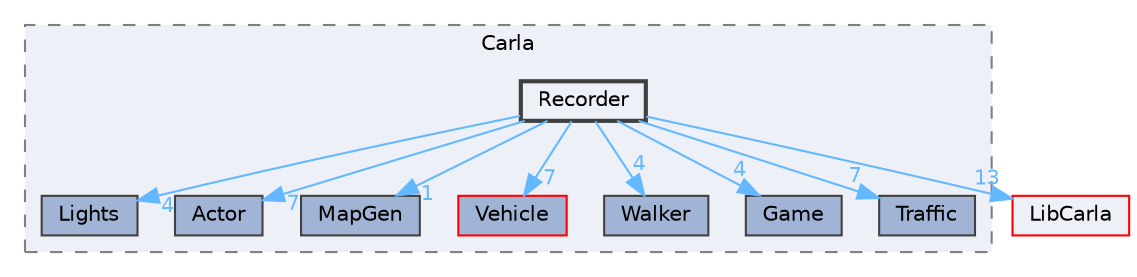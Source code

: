 digraph "Recorder"
{
 // INTERACTIVE_SVG=YES
 // LATEX_PDF_SIZE
  bgcolor="transparent";
  edge [fontname=Helvetica,fontsize=10,labelfontname=Helvetica,labelfontsize=10];
  node [fontname=Helvetica,fontsize=10,shape=box,height=0.2,width=0.4];
  compound=true
  subgraph clusterdir_8fc34afb5f07a67966c78bf5319f94ae {
    graph [ bgcolor="#edf0f7", pencolor="grey50", label="Carla", fontname=Helvetica,fontsize=10 style="filled,dashed", URL="dir_8fc34afb5f07a67966c78bf5319f94ae.html",tooltip=""]
  dir_300f092198dff90fa236d1c5a9b26b0c [label="Lights", fillcolor="#a2b4d6", color="grey25", style="filled", URL="dir_300f092198dff90fa236d1c5a9b26b0c.html",tooltip=""];
  dir_31691989b6ffa820edb06b9eb32cc520 [label="Actor", fillcolor="#a2b4d6", color="grey25", style="filled", URL="dir_31691989b6ffa820edb06b9eb32cc520.html",tooltip=""];
  dir_3e9aec868781f29a05b56aecc37cd1a9 [label="MapGen", fillcolor="#a2b4d6", color="grey25", style="filled", URL="dir_3e9aec868781f29a05b56aecc37cd1a9.html",tooltip=""];
  dir_4d620431c9b0dc62fca23e1ed91a49b6 [label="Vehicle", fillcolor="#a2b4d6", color="red", style="filled", URL="dir_4d620431c9b0dc62fca23e1ed91a49b6.html",tooltip=""];
  dir_7a44753a182d2dd0cd15cfa7be7c0c89 [label="Walker", fillcolor="#a2b4d6", color="grey25", style="filled", URL="dir_7a44753a182d2dd0cd15cfa7be7c0c89.html",tooltip=""];
  dir_b708e75f0564cefaa95a07ef1c60fa1d [label="Game", fillcolor="#a2b4d6", color="grey25", style="filled", URL="dir_b708e75f0564cefaa95a07ef1c60fa1d.html",tooltip=""];
  dir_cf78ae8ffd0f6192e117b8a1751c2bbd [label="Traffic", fillcolor="#a2b4d6", color="grey25", style="filled", URL="dir_cf78ae8ffd0f6192e117b8a1751c2bbd.html",tooltip=""];
  dir_0dd3f6464b0e5c5db135a4b73b996175 [label="Recorder", fillcolor="#edf0f7", color="grey25", style="filled,bold", URL="dir_0dd3f6464b0e5c5db135a4b73b996175.html",tooltip=""];
  }
  dir_1604d568fa4d964dfa9079b701bbfa07 [label="LibCarla", fillcolor="#edf0f7", color="red", style="filled", URL="dir_1604d568fa4d964dfa9079b701bbfa07.html",tooltip=""];
  dir_0dd3f6464b0e5c5db135a4b73b996175->dir_1604d568fa4d964dfa9079b701bbfa07 [headlabel="13", labeldistance=1.5 headhref="dir_000042_000020.html" href="dir_000042_000020.html" color="steelblue1" fontcolor="steelblue1"];
  dir_0dd3f6464b0e5c5db135a4b73b996175->dir_300f092198dff90fa236d1c5a9b26b0c [headlabel="4", labeldistance=1.5 headhref="dir_000042_000021.html" href="dir_000042_000021.html" color="steelblue1" fontcolor="steelblue1"];
  dir_0dd3f6464b0e5c5db135a4b73b996175->dir_31691989b6ffa820edb06b9eb32cc520 [headlabel="7", labeldistance=1.5 headhref="dir_000042_000000.html" href="dir_000042_000000.html" color="steelblue1" fontcolor="steelblue1"];
  dir_0dd3f6464b0e5c5db135a4b73b996175->dir_3e9aec868781f29a05b56aecc37cd1a9 [headlabel="1", labeldistance=1.5 headhref="dir_000042_000024.html" href="dir_000042_000024.html" color="steelblue1" fontcolor="steelblue1"];
  dir_0dd3f6464b0e5c5db135a4b73b996175->dir_4d620431c9b0dc62fca23e1ed91a49b6 [headlabel="7", labeldistance=1.5 headhref="dir_000042_000071.html" href="dir_000042_000071.html" color="steelblue1" fontcolor="steelblue1"];
  dir_0dd3f6464b0e5c5db135a4b73b996175->dir_7a44753a182d2dd0cd15cfa7be7c0c89 [headlabel="4", labeldistance=1.5 headhref="dir_000042_000072.html" href="dir_000042_000072.html" color="steelblue1" fontcolor="steelblue1"];
  dir_0dd3f6464b0e5c5db135a4b73b996175->dir_b708e75f0564cefaa95a07ef1c60fa1d [headlabel="4", labeldistance=1.5 headhref="dir_000042_000017.html" href="dir_000042_000017.html" color="steelblue1" fontcolor="steelblue1"];
  dir_0dd3f6464b0e5c5db135a4b73b996175->dir_cf78ae8ffd0f6192e117b8a1751c2bbd [headlabel="7", labeldistance=1.5 headhref="dir_000042_000062.html" href="dir_000042_000062.html" color="steelblue1" fontcolor="steelblue1"];
}
